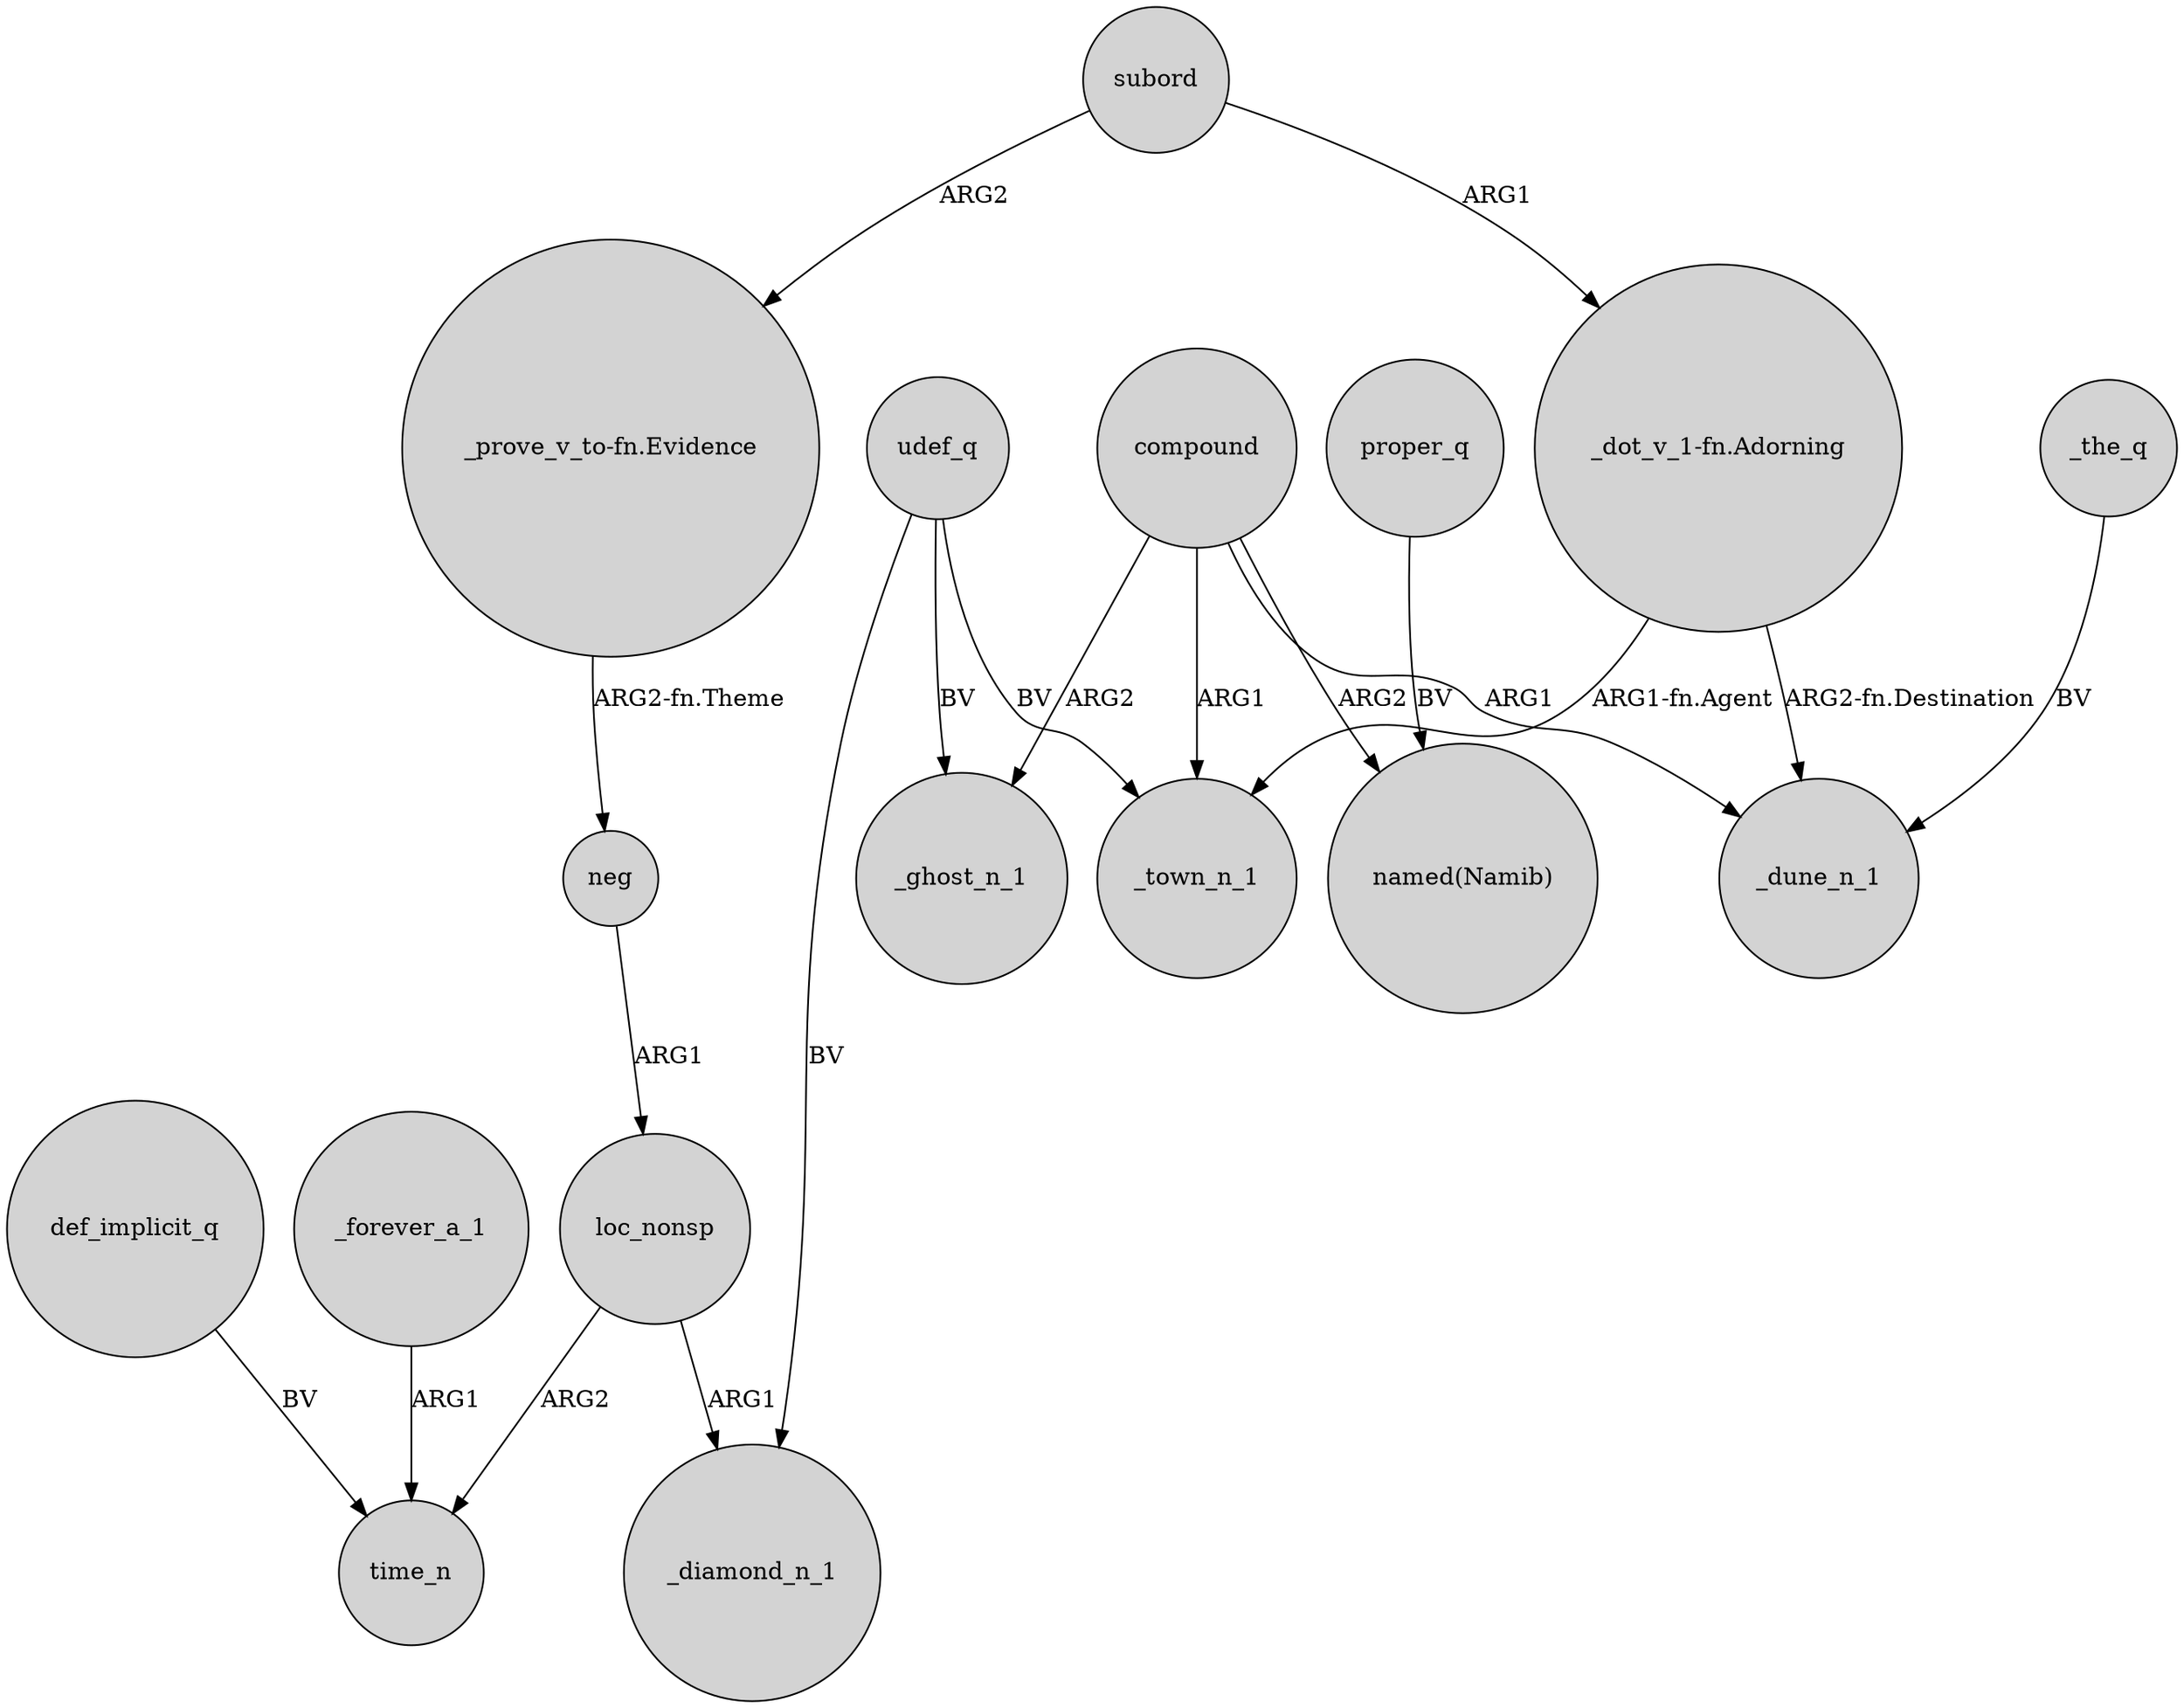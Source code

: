 digraph {
	node [shape=circle style=filled]
	compound -> _ghost_n_1 [label=ARG2]
	_forever_a_1 -> time_n [label=ARG1]
	compound -> _dune_n_1 [label=ARG1]
	subord -> "_dot_v_1-fn.Adorning" [label=ARG1]
	"_dot_v_1-fn.Adorning" -> _town_n_1 [label="ARG1-fn.Agent"]
	udef_q -> _diamond_n_1 [label=BV]
	loc_nonsp -> time_n [label=ARG2]
	"_dot_v_1-fn.Adorning" -> _dune_n_1 [label="ARG2-fn.Destination"]
	subord -> "_prove_v_to-fn.Evidence" [label=ARG2]
	compound -> "named(Namib)" [label=ARG2]
	udef_q -> _ghost_n_1 [label=BV]
	neg -> loc_nonsp [label=ARG1]
	"_prove_v_to-fn.Evidence" -> neg [label="ARG2-fn.Theme"]
	proper_q -> "named(Namib)" [label=BV]
	_the_q -> _dune_n_1 [label=BV]
	loc_nonsp -> _diamond_n_1 [label=ARG1]
	compound -> _town_n_1 [label=ARG1]
	def_implicit_q -> time_n [label=BV]
	udef_q -> _town_n_1 [label=BV]
}
